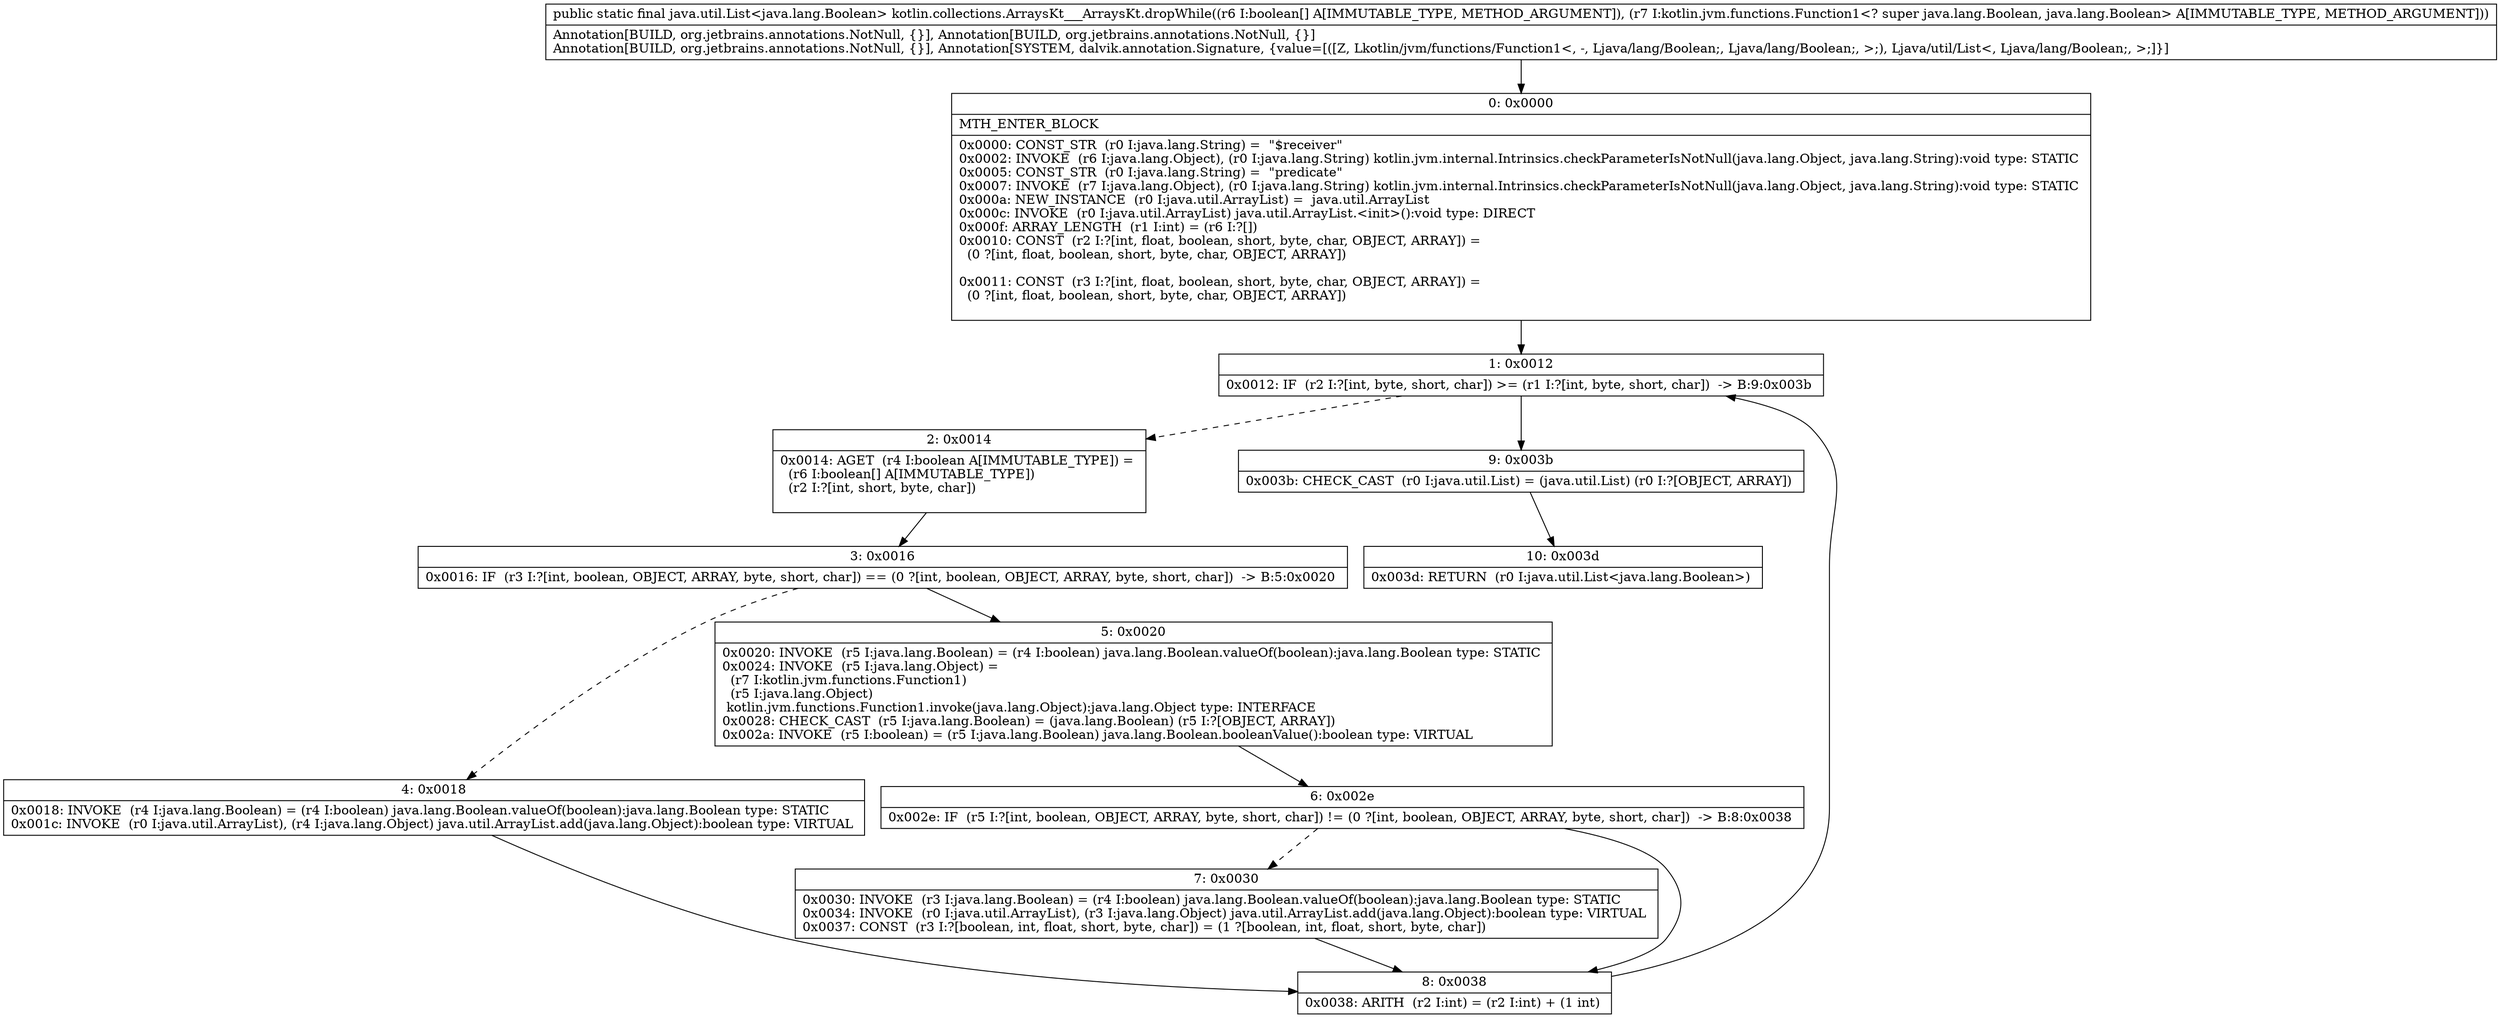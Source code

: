 digraph "CFG forkotlin.collections.ArraysKt___ArraysKt.dropWhile([ZLkotlin\/jvm\/functions\/Function1;)Ljava\/util\/List;" {
Node_0 [shape=record,label="{0\:\ 0x0000|MTH_ENTER_BLOCK\l|0x0000: CONST_STR  (r0 I:java.lang.String) =  \"$receiver\" \l0x0002: INVOKE  (r6 I:java.lang.Object), (r0 I:java.lang.String) kotlin.jvm.internal.Intrinsics.checkParameterIsNotNull(java.lang.Object, java.lang.String):void type: STATIC \l0x0005: CONST_STR  (r0 I:java.lang.String) =  \"predicate\" \l0x0007: INVOKE  (r7 I:java.lang.Object), (r0 I:java.lang.String) kotlin.jvm.internal.Intrinsics.checkParameterIsNotNull(java.lang.Object, java.lang.String):void type: STATIC \l0x000a: NEW_INSTANCE  (r0 I:java.util.ArrayList) =  java.util.ArrayList \l0x000c: INVOKE  (r0 I:java.util.ArrayList) java.util.ArrayList.\<init\>():void type: DIRECT \l0x000f: ARRAY_LENGTH  (r1 I:int) = (r6 I:?[]) \l0x0010: CONST  (r2 I:?[int, float, boolean, short, byte, char, OBJECT, ARRAY]) = \l  (0 ?[int, float, boolean, short, byte, char, OBJECT, ARRAY])\l \l0x0011: CONST  (r3 I:?[int, float, boolean, short, byte, char, OBJECT, ARRAY]) = \l  (0 ?[int, float, boolean, short, byte, char, OBJECT, ARRAY])\l \l}"];
Node_1 [shape=record,label="{1\:\ 0x0012|0x0012: IF  (r2 I:?[int, byte, short, char]) \>= (r1 I:?[int, byte, short, char])  \-\> B:9:0x003b \l}"];
Node_2 [shape=record,label="{2\:\ 0x0014|0x0014: AGET  (r4 I:boolean A[IMMUTABLE_TYPE]) = \l  (r6 I:boolean[] A[IMMUTABLE_TYPE])\l  (r2 I:?[int, short, byte, char])\l \l}"];
Node_3 [shape=record,label="{3\:\ 0x0016|0x0016: IF  (r3 I:?[int, boolean, OBJECT, ARRAY, byte, short, char]) == (0 ?[int, boolean, OBJECT, ARRAY, byte, short, char])  \-\> B:5:0x0020 \l}"];
Node_4 [shape=record,label="{4\:\ 0x0018|0x0018: INVOKE  (r4 I:java.lang.Boolean) = (r4 I:boolean) java.lang.Boolean.valueOf(boolean):java.lang.Boolean type: STATIC \l0x001c: INVOKE  (r0 I:java.util.ArrayList), (r4 I:java.lang.Object) java.util.ArrayList.add(java.lang.Object):boolean type: VIRTUAL \l}"];
Node_5 [shape=record,label="{5\:\ 0x0020|0x0020: INVOKE  (r5 I:java.lang.Boolean) = (r4 I:boolean) java.lang.Boolean.valueOf(boolean):java.lang.Boolean type: STATIC \l0x0024: INVOKE  (r5 I:java.lang.Object) = \l  (r7 I:kotlin.jvm.functions.Function1)\l  (r5 I:java.lang.Object)\l kotlin.jvm.functions.Function1.invoke(java.lang.Object):java.lang.Object type: INTERFACE \l0x0028: CHECK_CAST  (r5 I:java.lang.Boolean) = (java.lang.Boolean) (r5 I:?[OBJECT, ARRAY]) \l0x002a: INVOKE  (r5 I:boolean) = (r5 I:java.lang.Boolean) java.lang.Boolean.booleanValue():boolean type: VIRTUAL \l}"];
Node_6 [shape=record,label="{6\:\ 0x002e|0x002e: IF  (r5 I:?[int, boolean, OBJECT, ARRAY, byte, short, char]) != (0 ?[int, boolean, OBJECT, ARRAY, byte, short, char])  \-\> B:8:0x0038 \l}"];
Node_7 [shape=record,label="{7\:\ 0x0030|0x0030: INVOKE  (r3 I:java.lang.Boolean) = (r4 I:boolean) java.lang.Boolean.valueOf(boolean):java.lang.Boolean type: STATIC \l0x0034: INVOKE  (r0 I:java.util.ArrayList), (r3 I:java.lang.Object) java.util.ArrayList.add(java.lang.Object):boolean type: VIRTUAL \l0x0037: CONST  (r3 I:?[boolean, int, float, short, byte, char]) = (1 ?[boolean, int, float, short, byte, char]) \l}"];
Node_8 [shape=record,label="{8\:\ 0x0038|0x0038: ARITH  (r2 I:int) = (r2 I:int) + (1 int) \l}"];
Node_9 [shape=record,label="{9\:\ 0x003b|0x003b: CHECK_CAST  (r0 I:java.util.List) = (java.util.List) (r0 I:?[OBJECT, ARRAY]) \l}"];
Node_10 [shape=record,label="{10\:\ 0x003d|0x003d: RETURN  (r0 I:java.util.List\<java.lang.Boolean\>) \l}"];
MethodNode[shape=record,label="{public static final java.util.List\<java.lang.Boolean\> kotlin.collections.ArraysKt___ArraysKt.dropWhile((r6 I:boolean[] A[IMMUTABLE_TYPE, METHOD_ARGUMENT]), (r7 I:kotlin.jvm.functions.Function1\<? super java.lang.Boolean, java.lang.Boolean\> A[IMMUTABLE_TYPE, METHOD_ARGUMENT]))  | Annotation[BUILD, org.jetbrains.annotations.NotNull, \{\}], Annotation[BUILD, org.jetbrains.annotations.NotNull, \{\}]\lAnnotation[BUILD, org.jetbrains.annotations.NotNull, \{\}], Annotation[SYSTEM, dalvik.annotation.Signature, \{value=[([Z, Lkotlin\/jvm\/functions\/Function1\<, \-, Ljava\/lang\/Boolean;, Ljava\/lang\/Boolean;, \>;), Ljava\/util\/List\<, Ljava\/lang\/Boolean;, \>;]\}]\l}"];
MethodNode -> Node_0;
Node_0 -> Node_1;
Node_1 -> Node_2[style=dashed];
Node_1 -> Node_9;
Node_2 -> Node_3;
Node_3 -> Node_4[style=dashed];
Node_3 -> Node_5;
Node_4 -> Node_8;
Node_5 -> Node_6;
Node_6 -> Node_7[style=dashed];
Node_6 -> Node_8;
Node_7 -> Node_8;
Node_8 -> Node_1;
Node_9 -> Node_10;
}

